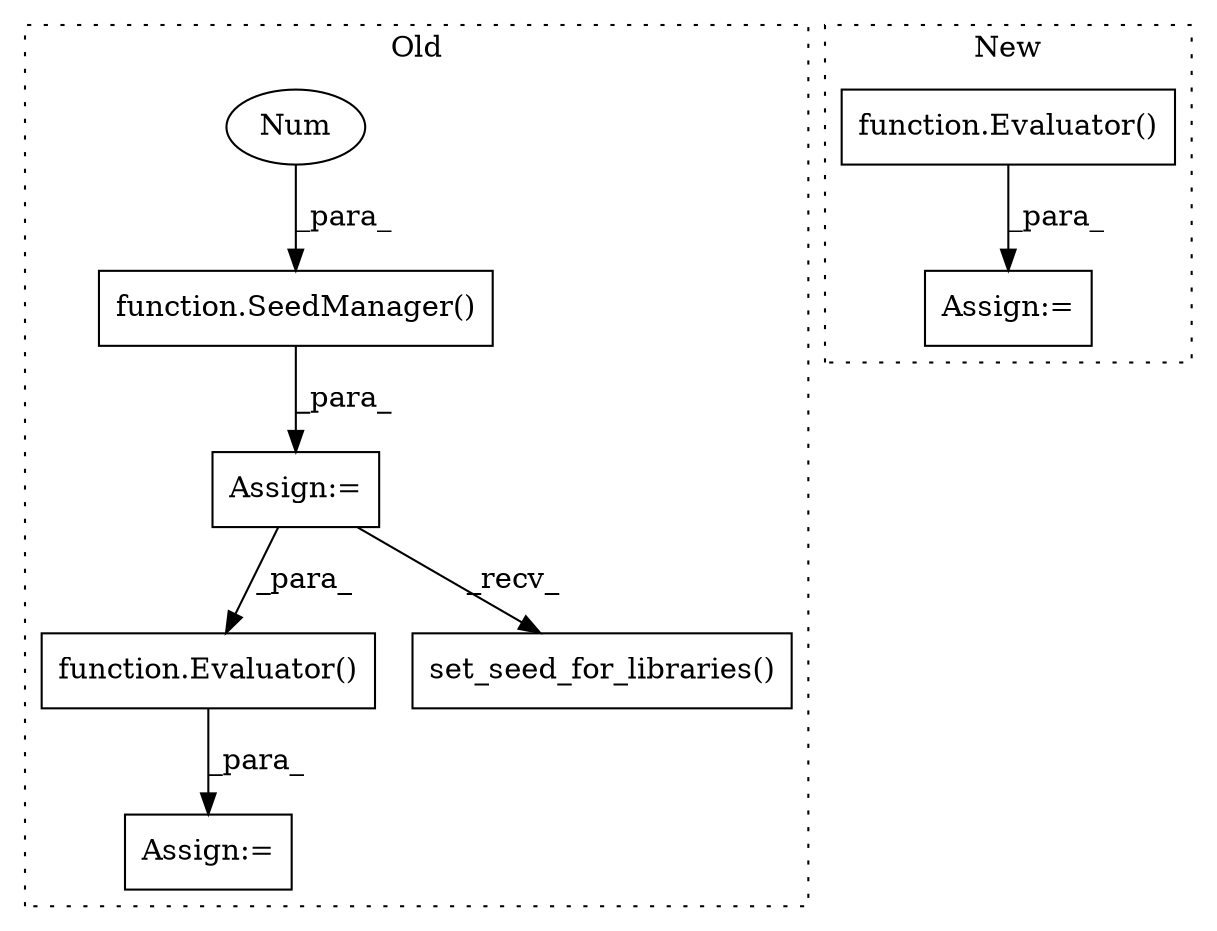digraph G {
subgraph cluster0 {
1 [label="function.Evaluator()" a="75" s="2206,2233" l="10,1" shape="box"];
3 [label="Assign:=" a="68" s="1659" l="16" shape="box"];
4 [label="set_seed_for_libraries()" a="75" s="1698" l="37" shape="box"];
5 [label="Assign:=" a="68" s="2192" l="14" shape="box"];
7 [label="function.SeedManager()" a="75" s="1675,1688" l="12,1" shape="box"];
8 [label="Num" a="76" s="1687" l="1" shape="ellipse"];
label = "Old";
style="dotted";
}
subgraph cluster1 {
2 [label="function.Evaluator()" a="75" s="1928,1942" l="10,1" shape="box"];
6 [label="Assign:=" a="68" s="1914" l="14" shape="box"];
label = "New";
style="dotted";
}
1 -> 5 [label="_para_"];
2 -> 6 [label="_para_"];
3 -> 4 [label="_recv_"];
3 -> 1 [label="_para_"];
7 -> 3 [label="_para_"];
8 -> 7 [label="_para_"];
}